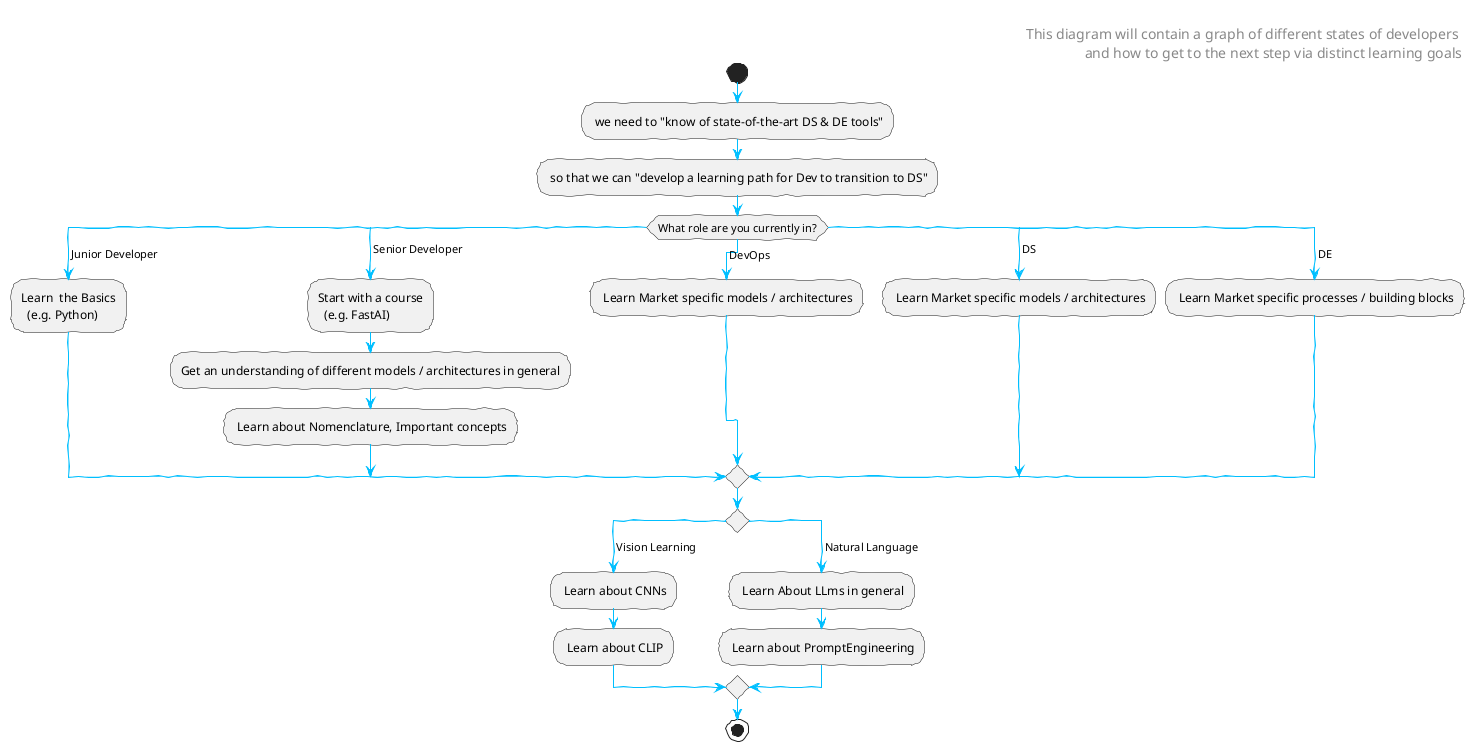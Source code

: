 @startuml

skinparam handwritten true

skinparam sequence {
ArrowColor DeepSkyBlue
ActorBorderColor DeepSkyBlue
LifeLineBorderColor blue
LifeLineBackgroundColor #A9DCDF

ParticipantBorderColor DodgerBlue
ParticipantBackgroundColor DeepSkyBlue

ParticipantFontColor #333

ActorBackgroundColor aqua
ActorFontColor DeepSkyBlue
ActorFontSize 17
ActorFontName Aapex
}

header

<font  size=14>This diagram will contain a graph of different states of developers </font>
<font  size=14>and how to get to the next step via distinct learning goals</font>
endheader

start

: we need to "know of state-of-the-art DS & DE tools";
: so that we can "develop a learning path for Dev to transition to DS";

switch (What role are you currently in?)
case ( Junior Developer )
  :Learn  the Basics 
    (e.g. Python);
case ( Senior Developer ) 
  :Start with a course 
    (e.g. FastAI);
  :Get an understanding of different models / architectures in general;
  : Learn about Nomenclature, Important concepts;
case ( DevOps )
  : Learn Market specific models / architectures;  
case ( DS )
  : Learn Market specific models / architectures;
case ( DE )
  : Learn Market specific processes / building blocks;
endswitch

switch ()
case ( Vision Learning )
  : Learn about CNNs;
  : Learn about CLIP;
case ( Natural Language ) 
  : Learn About LLms in general;
  : Learn about PromptEngineering;
endswitch








stop

@enduml
